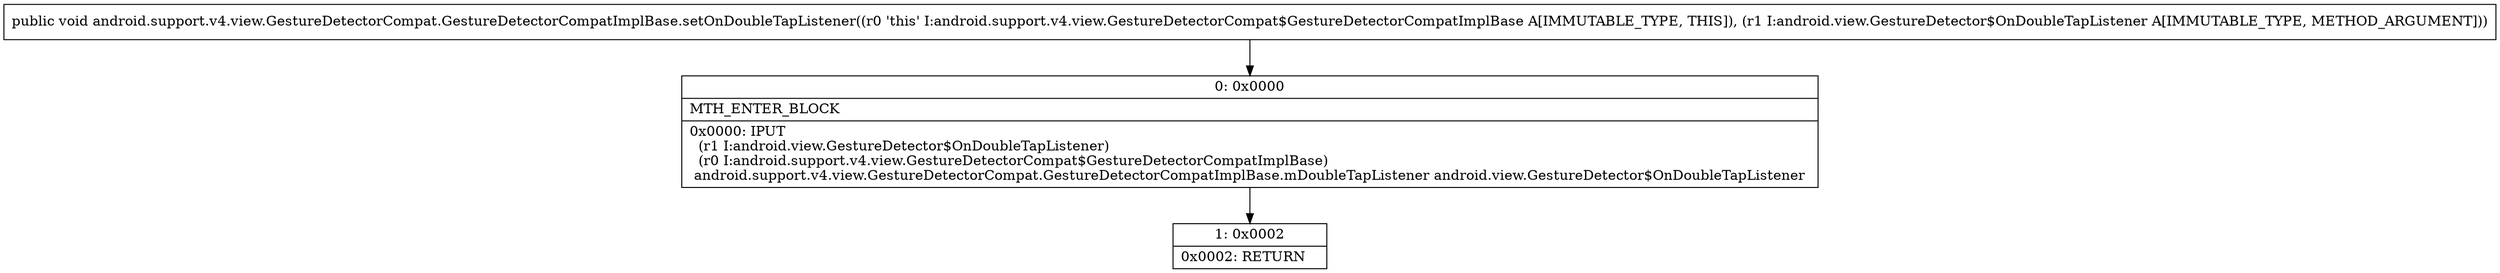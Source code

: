 digraph "CFG forandroid.support.v4.view.GestureDetectorCompat.GestureDetectorCompatImplBase.setOnDoubleTapListener(Landroid\/view\/GestureDetector$OnDoubleTapListener;)V" {
Node_0 [shape=record,label="{0\:\ 0x0000|MTH_ENTER_BLOCK\l|0x0000: IPUT  \l  (r1 I:android.view.GestureDetector$OnDoubleTapListener)\l  (r0 I:android.support.v4.view.GestureDetectorCompat$GestureDetectorCompatImplBase)\l android.support.v4.view.GestureDetectorCompat.GestureDetectorCompatImplBase.mDoubleTapListener android.view.GestureDetector$OnDoubleTapListener \l}"];
Node_1 [shape=record,label="{1\:\ 0x0002|0x0002: RETURN   \l}"];
MethodNode[shape=record,label="{public void android.support.v4.view.GestureDetectorCompat.GestureDetectorCompatImplBase.setOnDoubleTapListener((r0 'this' I:android.support.v4.view.GestureDetectorCompat$GestureDetectorCompatImplBase A[IMMUTABLE_TYPE, THIS]), (r1 I:android.view.GestureDetector$OnDoubleTapListener A[IMMUTABLE_TYPE, METHOD_ARGUMENT])) }"];
MethodNode -> Node_0;
Node_0 -> Node_1;
}

